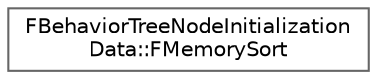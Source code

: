 digraph "Graphical Class Hierarchy"
{
 // INTERACTIVE_SVG=YES
 // LATEX_PDF_SIZE
  bgcolor="transparent";
  edge [fontname=Helvetica,fontsize=10,labelfontname=Helvetica,labelfontsize=10];
  node [fontname=Helvetica,fontsize=10,shape=box,height=0.2,width=0.4];
  rankdir="LR";
  Node0 [id="Node000000",label="FBehaviorTreeNodeInitialization\lData::FMemorySort",height=0.2,width=0.4,color="grey40", fillcolor="white", style="filled",URL="$d5/d7e/structFBehaviorTreeNodeInitializationData_1_1FMemorySort.html",tooltip=" "];
}
